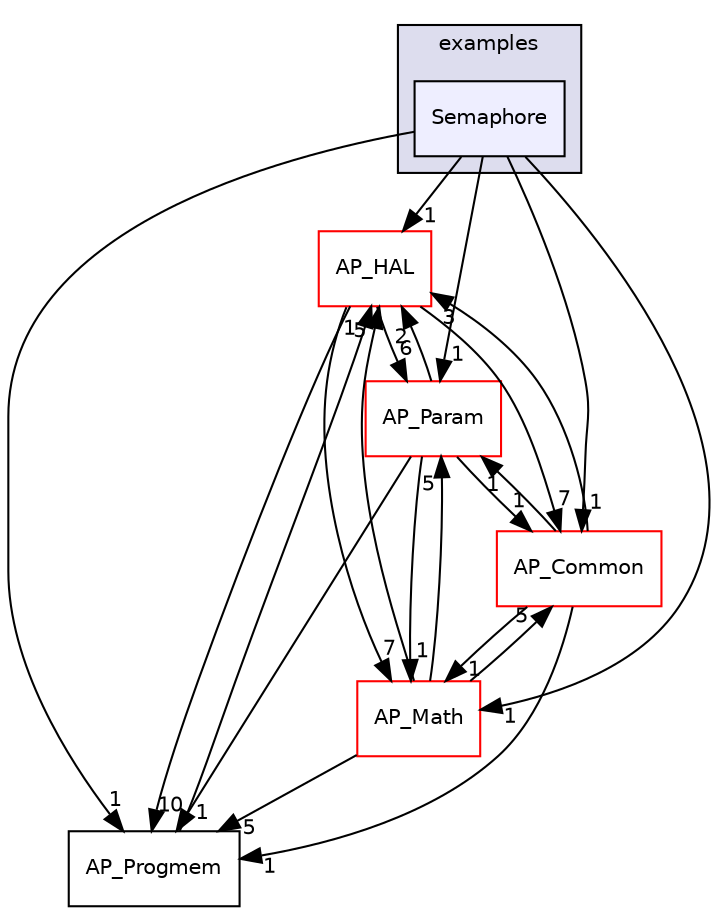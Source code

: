 digraph "libraries/AP_HAL_AVR/examples/Semaphore" {
  compound=true
  node [ fontsize="10", fontname="Helvetica"];
  edge [ labelfontsize="10", labelfontname="Helvetica"];
  subgraph clusterdir_265caf309397f4364643f09b2220b12c {
    graph [ bgcolor="#ddddee", pencolor="black", label="examples" fontname="Helvetica", fontsize="10", URL="dir_265caf309397f4364643f09b2220b12c.html"]
  dir_d4d493c9dd69d52ae1a35097c2a46bee [shape=box, label="Semaphore", style="filled", fillcolor="#eeeeff", pencolor="black", URL="dir_d4d493c9dd69d52ae1a35097c2a46bee.html"];
  }
  dir_1cbc10423b2512b31103883361e0123b [shape=box label="AP_HAL" fillcolor="white" style="filled" color="red" URL="dir_1cbc10423b2512b31103883361e0123b.html"];
  dir_200d929b8d5577e7f19dc05ce443c612 [shape=box label="AP_Param" fillcolor="white" style="filled" color="red" URL="dir_200d929b8d5577e7f19dc05ce443c612.html"];
  dir_93fb9127672489656ce87df72f6e986d [shape=box label="AP_Math" fillcolor="white" style="filled" color="red" URL="dir_93fb9127672489656ce87df72f6e986d.html"];
  dir_76c3a7c075633ea7df6dd8cefcefbb8f [shape=box label="AP_Progmem" URL="dir_76c3a7c075633ea7df6dd8cefcefbb8f.html"];
  dir_df3f4256615fd4197927a84a019a8bd8 [shape=box label="AP_Common" fillcolor="white" style="filled" color="red" URL="dir_df3f4256615fd4197927a84a019a8bd8.html"];
  dir_1cbc10423b2512b31103883361e0123b->dir_200d929b8d5577e7f19dc05ce443c612 [headlabel="6", labeldistance=1.5 headhref="dir_000044_000144.html"];
  dir_1cbc10423b2512b31103883361e0123b->dir_93fb9127672489656ce87df72f6e986d [headlabel="7", labeldistance=1.5 headhref="dir_000044_000111.html"];
  dir_1cbc10423b2512b31103883361e0123b->dir_76c3a7c075633ea7df6dd8cefcefbb8f [headlabel="10", labeldistance=1.5 headhref="dir_000044_000148.html"];
  dir_1cbc10423b2512b31103883361e0123b->dir_df3f4256615fd4197927a84a019a8bd8 [headlabel="7", labeldistance=1.5 headhref="dir_000044_000028.html"];
  dir_200d929b8d5577e7f19dc05ce443c612->dir_1cbc10423b2512b31103883361e0123b [headlabel="2", labeldistance=1.5 headhref="dir_000144_000044.html"];
  dir_200d929b8d5577e7f19dc05ce443c612->dir_93fb9127672489656ce87df72f6e986d [headlabel="1", labeldistance=1.5 headhref="dir_000144_000111.html"];
  dir_200d929b8d5577e7f19dc05ce443c612->dir_76c3a7c075633ea7df6dd8cefcefbb8f [headlabel="1", labeldistance=1.5 headhref="dir_000144_000148.html"];
  dir_200d929b8d5577e7f19dc05ce443c612->dir_df3f4256615fd4197927a84a019a8bd8 [headlabel="1", labeldistance=1.5 headhref="dir_000144_000028.html"];
  dir_93fb9127672489656ce87df72f6e986d->dir_1cbc10423b2512b31103883361e0123b [headlabel="5", labeldistance=1.5 headhref="dir_000111_000044.html"];
  dir_93fb9127672489656ce87df72f6e986d->dir_200d929b8d5577e7f19dc05ce443c612 [headlabel="5", labeldistance=1.5 headhref="dir_000111_000144.html"];
  dir_93fb9127672489656ce87df72f6e986d->dir_76c3a7c075633ea7df6dd8cefcefbb8f [headlabel="5", labeldistance=1.5 headhref="dir_000111_000148.html"];
  dir_93fb9127672489656ce87df72f6e986d->dir_df3f4256615fd4197927a84a019a8bd8 [headlabel="5", labeldistance=1.5 headhref="dir_000111_000028.html"];
  dir_d4d493c9dd69d52ae1a35097c2a46bee->dir_1cbc10423b2512b31103883361e0123b [headlabel="1", labeldistance=1.5 headhref="dir_000082_000044.html"];
  dir_d4d493c9dd69d52ae1a35097c2a46bee->dir_200d929b8d5577e7f19dc05ce443c612 [headlabel="1", labeldistance=1.5 headhref="dir_000082_000144.html"];
  dir_d4d493c9dd69d52ae1a35097c2a46bee->dir_93fb9127672489656ce87df72f6e986d [headlabel="1", labeldistance=1.5 headhref="dir_000082_000111.html"];
  dir_d4d493c9dd69d52ae1a35097c2a46bee->dir_76c3a7c075633ea7df6dd8cefcefbb8f [headlabel="1", labeldistance=1.5 headhref="dir_000082_000148.html"];
  dir_d4d493c9dd69d52ae1a35097c2a46bee->dir_df3f4256615fd4197927a84a019a8bd8 [headlabel="1", labeldistance=1.5 headhref="dir_000082_000028.html"];
  dir_76c3a7c075633ea7df6dd8cefcefbb8f->dir_1cbc10423b2512b31103883361e0123b [headlabel="1", labeldistance=1.5 headhref="dir_000148_000044.html"];
  dir_df3f4256615fd4197927a84a019a8bd8->dir_1cbc10423b2512b31103883361e0123b [headlabel="3", labeldistance=1.5 headhref="dir_000028_000044.html"];
  dir_df3f4256615fd4197927a84a019a8bd8->dir_200d929b8d5577e7f19dc05ce443c612 [headlabel="1", labeldistance=1.5 headhref="dir_000028_000144.html"];
  dir_df3f4256615fd4197927a84a019a8bd8->dir_93fb9127672489656ce87df72f6e986d [headlabel="1", labeldistance=1.5 headhref="dir_000028_000111.html"];
  dir_df3f4256615fd4197927a84a019a8bd8->dir_76c3a7c075633ea7df6dd8cefcefbb8f [headlabel="1", labeldistance=1.5 headhref="dir_000028_000148.html"];
}
